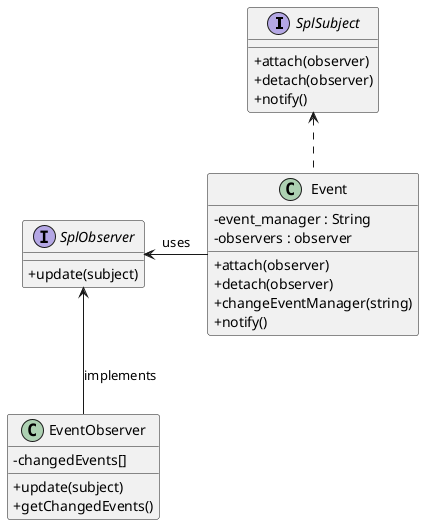 @startuml
skinparam classAttributeIconSize 0

interface SplSubject{
  {method} + attach(observer)
  {method} + detach(observer)
  {method} + notify()
}

interface SplObserver{
  {method} + update(subject)
}

class Event {
  {field} - event_manager : String
  {field} - observers : observer
  {method} + attach(observer)
  {method} + detach(observer)
  {method} + changeEventManager(string)
  {method} + notify()
}

class EventObserver {
  {field} - changedEvents[]
  {method} + update(subject)
  {method} + getChangedEvents()
}

SplSubject <.. Event
SplObserver <- Event : uses
SplObserver <-- EventObserver : implements

@enduml